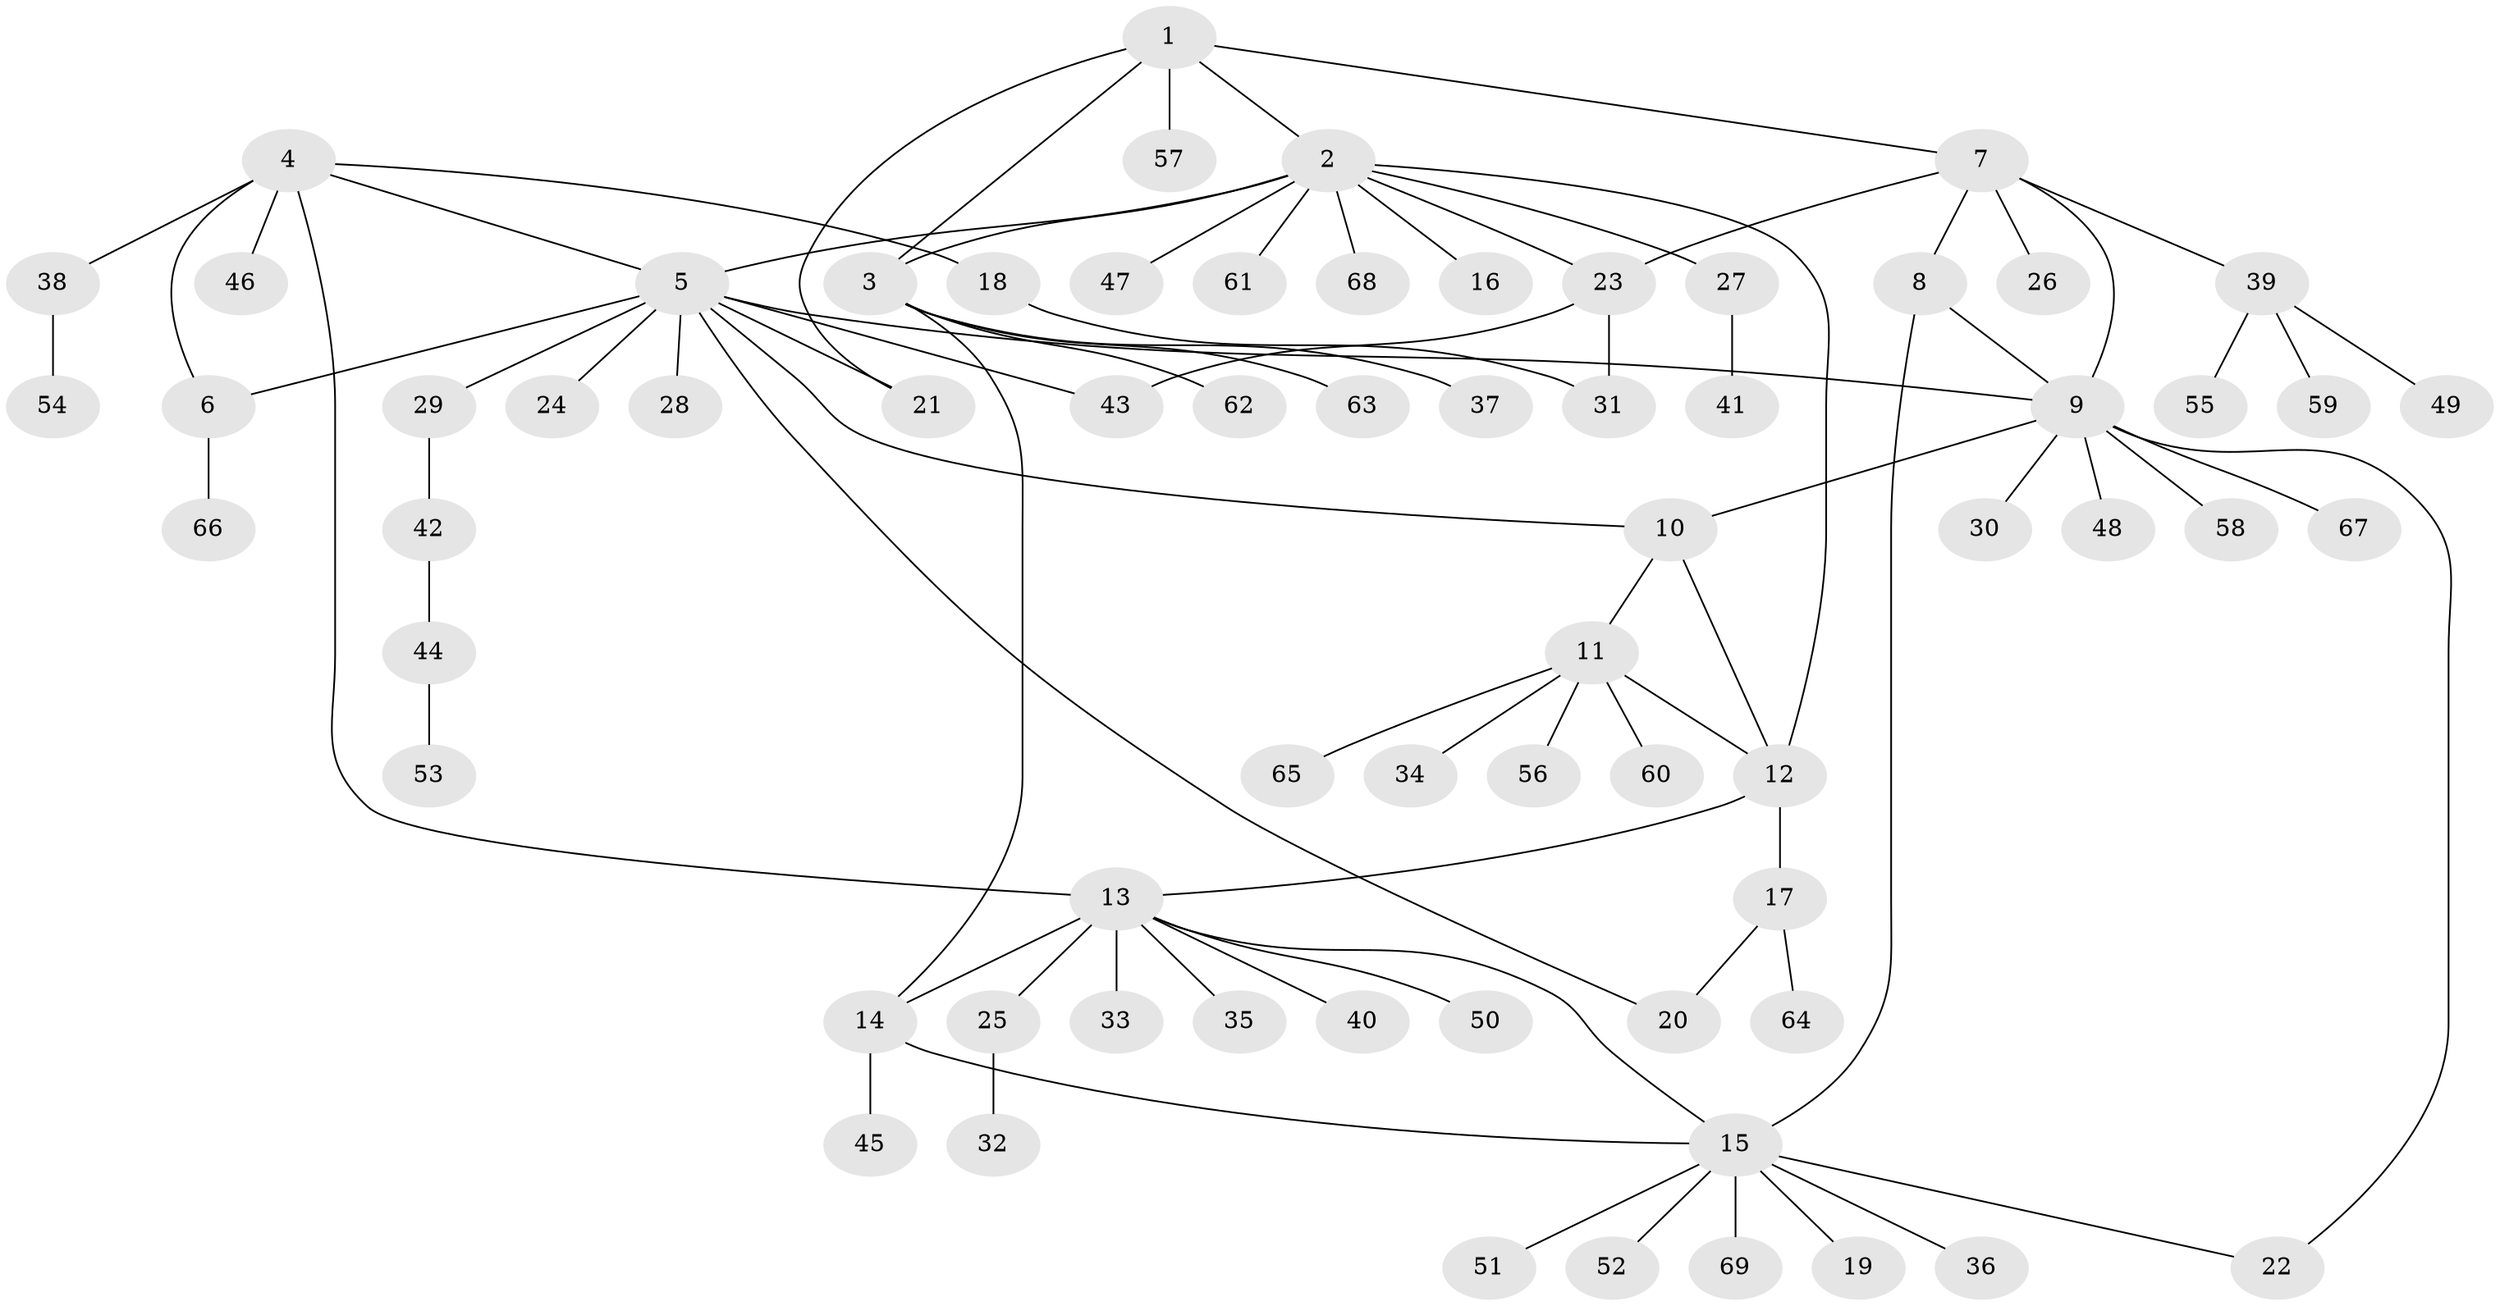 // Generated by graph-tools (version 1.1) at 2025/55/03/09/25 04:55:19]
// undirected, 69 vertices, 85 edges
graph export_dot {
graph [start="1"]
  node [color=gray90,style=filled];
  1;
  2;
  3;
  4;
  5;
  6;
  7;
  8;
  9;
  10;
  11;
  12;
  13;
  14;
  15;
  16;
  17;
  18;
  19;
  20;
  21;
  22;
  23;
  24;
  25;
  26;
  27;
  28;
  29;
  30;
  31;
  32;
  33;
  34;
  35;
  36;
  37;
  38;
  39;
  40;
  41;
  42;
  43;
  44;
  45;
  46;
  47;
  48;
  49;
  50;
  51;
  52;
  53;
  54;
  55;
  56;
  57;
  58;
  59;
  60;
  61;
  62;
  63;
  64;
  65;
  66;
  67;
  68;
  69;
  1 -- 2;
  1 -- 3;
  1 -- 7;
  1 -- 21;
  1 -- 57;
  2 -- 3;
  2 -- 5;
  2 -- 12;
  2 -- 16;
  2 -- 23;
  2 -- 27;
  2 -- 47;
  2 -- 61;
  2 -- 68;
  3 -- 14;
  3 -- 37;
  3 -- 62;
  3 -- 63;
  4 -- 5;
  4 -- 6;
  4 -- 13;
  4 -- 18;
  4 -- 38;
  4 -- 46;
  5 -- 6;
  5 -- 9;
  5 -- 10;
  5 -- 20;
  5 -- 21;
  5 -- 24;
  5 -- 28;
  5 -- 29;
  5 -- 43;
  6 -- 66;
  7 -- 8;
  7 -- 9;
  7 -- 23;
  7 -- 26;
  7 -- 39;
  8 -- 9;
  8 -- 15;
  9 -- 10;
  9 -- 22;
  9 -- 30;
  9 -- 48;
  9 -- 58;
  9 -- 67;
  10 -- 11;
  10 -- 12;
  11 -- 12;
  11 -- 34;
  11 -- 56;
  11 -- 60;
  11 -- 65;
  12 -- 13;
  12 -- 17;
  13 -- 14;
  13 -- 15;
  13 -- 25;
  13 -- 33;
  13 -- 35;
  13 -- 40;
  13 -- 50;
  14 -- 15;
  14 -- 45;
  15 -- 19;
  15 -- 22;
  15 -- 36;
  15 -- 51;
  15 -- 52;
  15 -- 69;
  17 -- 20;
  17 -- 64;
  18 -- 31;
  23 -- 31;
  23 -- 43;
  25 -- 32;
  27 -- 41;
  29 -- 42;
  38 -- 54;
  39 -- 49;
  39 -- 55;
  39 -- 59;
  42 -- 44;
  44 -- 53;
}
